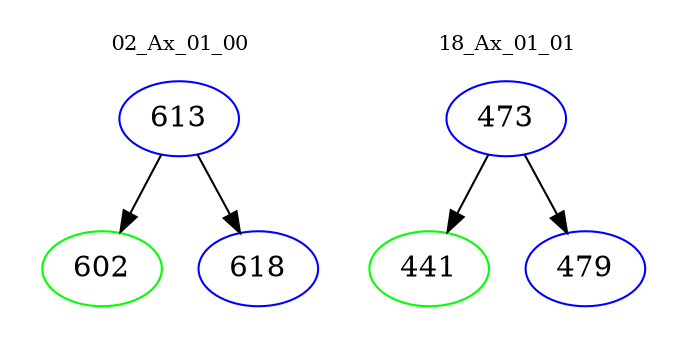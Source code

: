 digraph{
subgraph cluster_0 {
color = white
label = "02_Ax_01_00";
fontsize=10;
T0_613 [label="613", color="blue"]
T0_613 -> T0_602 [color="black"]
T0_602 [label="602", color="green"]
T0_613 -> T0_618 [color="black"]
T0_618 [label="618", color="blue"]
}
subgraph cluster_1 {
color = white
label = "18_Ax_01_01";
fontsize=10;
T1_473 [label="473", color="blue"]
T1_473 -> T1_441 [color="black"]
T1_441 [label="441", color="green"]
T1_473 -> T1_479 [color="black"]
T1_479 [label="479", color="blue"]
}
}
